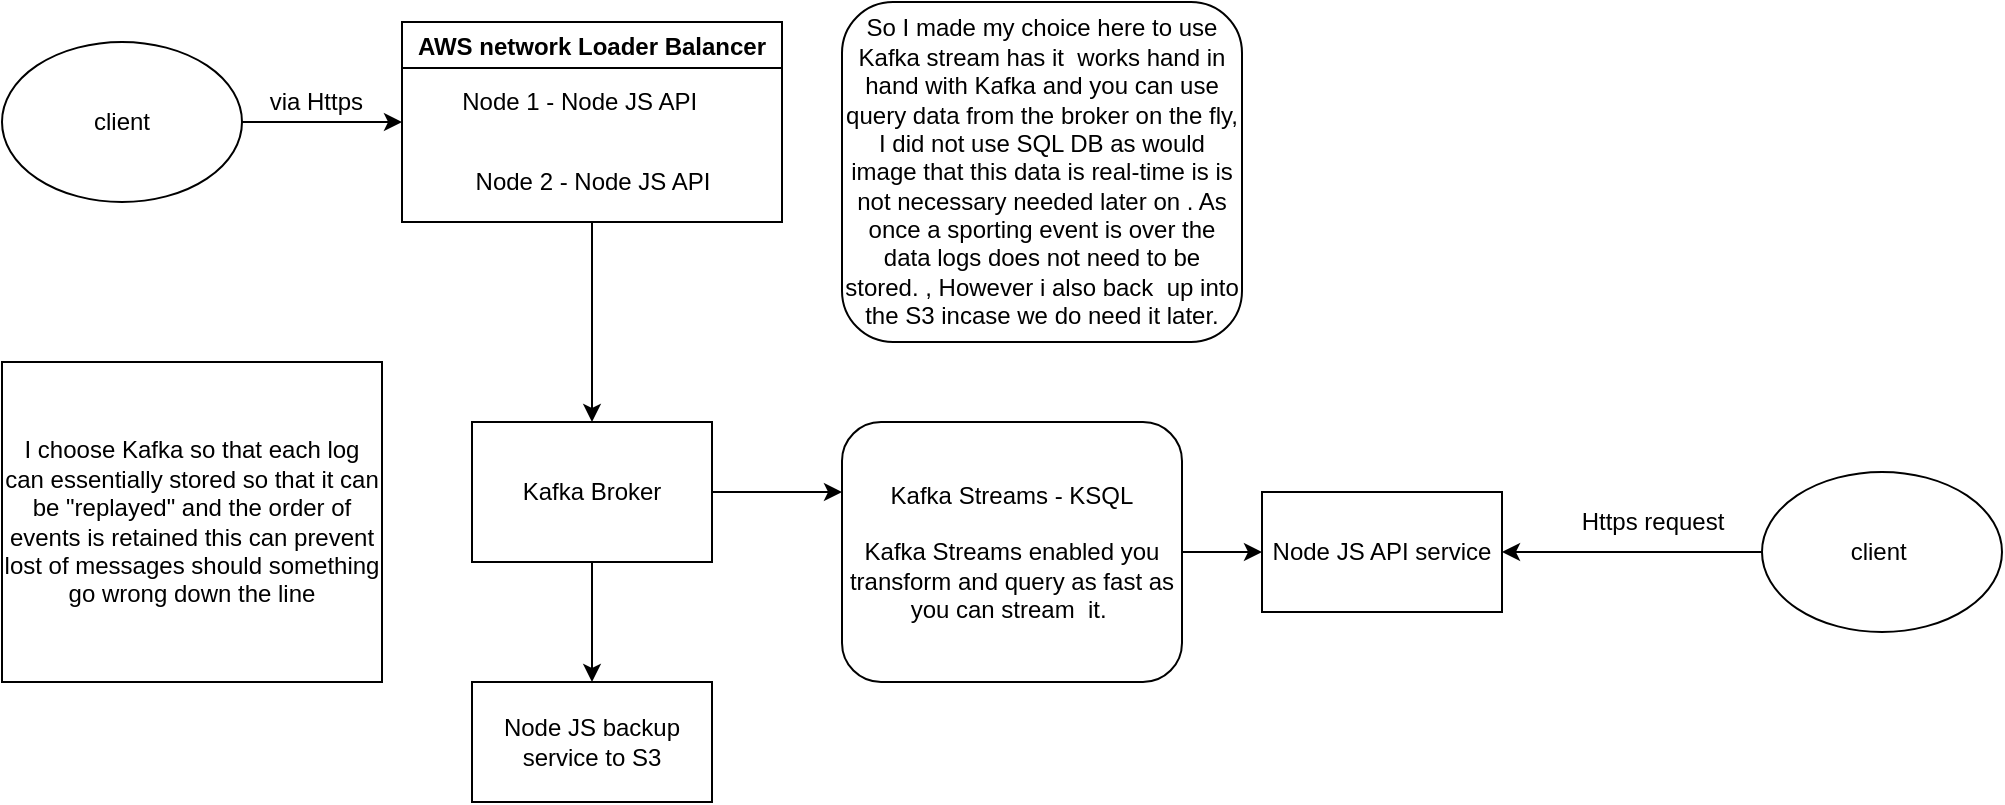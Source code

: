 <mxfile version="13.8.8" type="github">
  <diagram name="Page-1" id="74e2e168-ea6b-b213-b513-2b3c1d86103e">
    <mxGraphModel dx="1422" dy="794" grid="1" gridSize="10" guides="1" tooltips="1" connect="1" arrows="1" fold="1" page="1" pageScale="1" pageWidth="1100" pageHeight="850" background="#ffffff" math="0" shadow="0">
      <root>
        <mxCell id="0" />
        <mxCell id="1" parent="0" />
        <mxCell id="QSz69-KZC1hkT4Da6_BA-25" style="edgeStyle=orthogonalEdgeStyle;rounded=0;orthogonalLoop=1;jettySize=auto;html=1;exitX=0.5;exitY=1;exitDx=0;exitDy=0;entryX=0.5;entryY=0;entryDx=0;entryDy=0;" edge="1" parent="1" source="QSz69-KZC1hkT4Da6_BA-5" target="QSz69-KZC1hkT4Da6_BA-21">
          <mxGeometry relative="1" as="geometry" />
        </mxCell>
        <mxCell id="QSz69-KZC1hkT4Da6_BA-5" value="AWS network Loader Balancer" style="swimlane;" vertex="1" parent="1">
          <mxGeometry x="230" y="130" width="190" height="100" as="geometry" />
        </mxCell>
        <mxCell id="QSz69-KZC1hkT4Da6_BA-6" value="Node 1 - Node JS API&amp;nbsp;&lt;br&gt;" style="text;html=1;align=center;verticalAlign=middle;resizable=0;points=[];autosize=1;" vertex="1" parent="QSz69-KZC1hkT4Da6_BA-5">
          <mxGeometry x="20" y="30" width="140" height="20" as="geometry" />
        </mxCell>
        <mxCell id="QSz69-KZC1hkT4Da6_BA-7" value="Node 2 - Node JS API" style="text;html=1;align=center;verticalAlign=middle;resizable=0;points=[];autosize=1;" vertex="1" parent="QSz69-KZC1hkT4Da6_BA-5">
          <mxGeometry x="30" y="70" width="130" height="20" as="geometry" />
        </mxCell>
        <mxCell id="QSz69-KZC1hkT4Da6_BA-11" style="edgeStyle=orthogonalEdgeStyle;rounded=0;orthogonalLoop=1;jettySize=auto;html=1;entryX=0;entryY=0.5;entryDx=0;entryDy=0;" edge="1" parent="1" source="QSz69-KZC1hkT4Da6_BA-9" target="QSz69-KZC1hkT4Da6_BA-5">
          <mxGeometry relative="1" as="geometry">
            <Array as="points">
              <mxPoint x="180" y="180" />
              <mxPoint x="180" y="180" />
            </Array>
          </mxGeometry>
        </mxCell>
        <mxCell id="QSz69-KZC1hkT4Da6_BA-9" value="client" style="ellipse;whiteSpace=wrap;html=1;" vertex="1" parent="1">
          <mxGeometry x="30" y="140" width="120" height="80" as="geometry" />
        </mxCell>
        <mxCell id="QSz69-KZC1hkT4Da6_BA-17" value="&amp;nbsp;via Https" style="text;html=1;align=center;verticalAlign=middle;resizable=0;points=[];autosize=1;" vertex="1" parent="1">
          <mxGeometry x="150" y="160" width="70" height="20" as="geometry" />
        </mxCell>
        <mxCell id="QSz69-KZC1hkT4Da6_BA-32" style="edgeStyle=orthogonalEdgeStyle;rounded=0;orthogonalLoop=1;jettySize=auto;html=1;exitX=0.5;exitY=1;exitDx=0;exitDy=0;entryX=0.5;entryY=0;entryDx=0;entryDy=0;" edge="1" parent="1" source="QSz69-KZC1hkT4Da6_BA-21" target="QSz69-KZC1hkT4Da6_BA-30">
          <mxGeometry relative="1" as="geometry" />
        </mxCell>
        <mxCell id="QSz69-KZC1hkT4Da6_BA-21" value="Kafka Broker" style="rounded=0;whiteSpace=wrap;html=1;" vertex="1" parent="1">
          <mxGeometry x="265" y="330" width="120" height="70" as="geometry" />
        </mxCell>
        <mxCell id="QSz69-KZC1hkT4Da6_BA-26" value="" style="endArrow=classic;html=1;exitX=1;exitY=0.5;exitDx=0;exitDy=0;" edge="1" parent="1" source="QSz69-KZC1hkT4Da6_BA-21">
          <mxGeometry width="50" height="50" relative="1" as="geometry">
            <mxPoint x="520" y="330" as="sourcePoint" />
            <mxPoint x="450" y="365" as="targetPoint" />
          </mxGeometry>
        </mxCell>
        <mxCell id="QSz69-KZC1hkT4Da6_BA-27" value="I choose Kafka so that each log can essentially stored so that it can be &quot;replayed&quot; and the order of events is retained this can prevent lost of messages should something go wrong down the line" style="rounded=0;whiteSpace=wrap;html=1;" vertex="1" parent="1">
          <mxGeometry x="30" y="300" width="190" height="160" as="geometry" />
        </mxCell>
        <mxCell id="QSz69-KZC1hkT4Da6_BA-28" value="Kafka Streams - KSQL&lt;br&gt;&lt;br&gt;Kafka Streams enabled you transform and query as fast as you can stream&amp;nbsp; it.&amp;nbsp;" style="rounded=1;whiteSpace=wrap;html=1;" vertex="1" parent="1">
          <mxGeometry x="450" y="330" width="170" height="130" as="geometry" />
        </mxCell>
        <mxCell id="QSz69-KZC1hkT4Da6_BA-29" value="Node JS API service" style="rounded=0;whiteSpace=wrap;html=1;" vertex="1" parent="1">
          <mxGeometry x="660" y="365" width="120" height="60" as="geometry" />
        </mxCell>
        <mxCell id="QSz69-KZC1hkT4Da6_BA-30" value="Node JS backup service to S3" style="rounded=0;whiteSpace=wrap;html=1;" vertex="1" parent="1">
          <mxGeometry x="265" y="460" width="120" height="60" as="geometry" />
        </mxCell>
        <mxCell id="QSz69-KZC1hkT4Da6_BA-33" value="" style="endArrow=classic;html=1;exitX=1;exitY=0.5;exitDx=0;exitDy=0;entryX=0;entryY=0.5;entryDx=0;entryDy=0;" edge="1" parent="1" source="QSz69-KZC1hkT4Da6_BA-28" target="QSz69-KZC1hkT4Da6_BA-29">
          <mxGeometry width="50" height="50" relative="1" as="geometry">
            <mxPoint x="520" y="260" as="sourcePoint" />
            <mxPoint x="570" y="210" as="targetPoint" />
          </mxGeometry>
        </mxCell>
        <mxCell id="QSz69-KZC1hkT4Da6_BA-38" style="edgeStyle=orthogonalEdgeStyle;rounded=0;orthogonalLoop=1;jettySize=auto;html=1;exitX=0;exitY=0.5;exitDx=0;exitDy=0;entryX=1;entryY=0.5;entryDx=0;entryDy=0;" edge="1" parent="1" source="QSz69-KZC1hkT4Da6_BA-34" target="QSz69-KZC1hkT4Da6_BA-29">
          <mxGeometry relative="1" as="geometry" />
        </mxCell>
        <mxCell id="QSz69-KZC1hkT4Da6_BA-34" value="client&amp;nbsp;" style="ellipse;whiteSpace=wrap;html=1;" vertex="1" parent="1">
          <mxGeometry x="910" y="355" width="120" height="80" as="geometry" />
        </mxCell>
        <mxCell id="QSz69-KZC1hkT4Da6_BA-36" value="So I made my choice here to use Kafka stream has it&amp;nbsp; works hand in hand with Kafka and you can use query data from the broker on the fly, I did not use SQL DB as would image that this data is real-time is is not necessary needed later on . As once a sporting event is over the data logs does not need to be stored. , However i also back&amp;nbsp; up into the S3 incase we do need it later." style="rounded=1;whiteSpace=wrap;html=1;" vertex="1" parent="1">
          <mxGeometry x="450" y="120" width="200" height="170" as="geometry" />
        </mxCell>
        <mxCell id="QSz69-KZC1hkT4Da6_BA-39" value="Https request" style="text;html=1;align=center;verticalAlign=middle;resizable=0;points=[];autosize=1;" vertex="1" parent="1">
          <mxGeometry x="810" y="370" width="90" height="20" as="geometry" />
        </mxCell>
      </root>
    </mxGraphModel>
  </diagram>
</mxfile>
